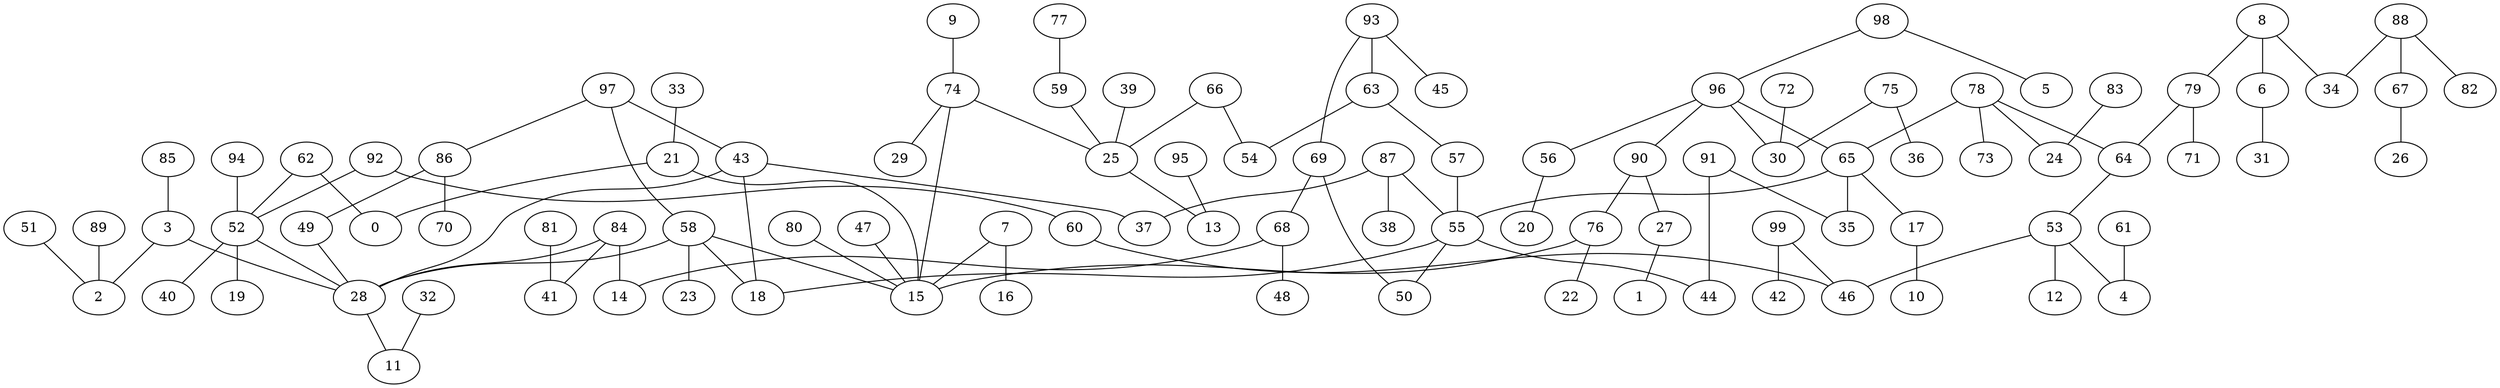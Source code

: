 digraph GG_graph {

subgraph G_graph {
edge [color = black]
"94" -> "52" [dir = none]
"39" -> "25" [dir = none]
"92" -> "60" [dir = none]
"85" -> "3" [dir = none]
"60" -> "46" [dir = none]
"49" -> "28" [dir = none]
"80" -> "15" [dir = none]
"9" -> "74" [dir = none]
"77" -> "59" [dir = none]
"83" -> "24" [dir = none]
"93" -> "63" [dir = none]
"93" -> "45" [dir = none]
"93" -> "69" [dir = none]
"86" -> "70" [dir = none]
"51" -> "2" [dir = none]
"98" -> "5" [dir = none]
"98" -> "96" [dir = none]
"32" -> "11" [dir = none]
"88" -> "67" [dir = none]
"88" -> "82" [dir = none]
"88" -> "34" [dir = none]
"57" -> "55" [dir = none]
"97" -> "86" [dir = none]
"97" -> "58" [dir = none]
"53" -> "12" [dir = none]
"53" -> "46" [dir = none]
"53" -> "4" [dir = none]
"95" -> "13" [dir = none]
"69" -> "50" [dir = none]
"81" -> "41" [dir = none]
"61" -> "4" [dir = none]
"33" -> "21" [dir = none]
"6" -> "31" [dir = none]
"62" -> "0" [dir = none]
"55" -> "50" [dir = none]
"55" -> "18" [dir = none]
"3" -> "2" [dir = none]
"3" -> "28" [dir = none]
"52" -> "19" [dir = none]
"52" -> "40" [dir = none]
"52" -> "28" [dir = none]
"72" -> "30" [dir = none]
"64" -> "53" [dir = none]
"28" -> "11" [dir = none]
"17" -> "10" [dir = none]
"78" -> "73" [dir = none]
"78" -> "24" [dir = none]
"78" -> "64" [dir = none]
"78" -> "65" [dir = none]
"47" -> "15" [dir = none]
"43" -> "28" [dir = none]
"43" -> "18" [dir = none]
"96" -> "56" [dir = none]
"96" -> "90" [dir = none]
"96" -> "30" [dir = none]
"96" -> "65" [dir = none]
"76" -> "22" [dir = none]
"76" -> "15" [dir = none]
"90" -> "27" [dir = none]
"87" -> "37" [dir = none]
"87" -> "38" [dir = none]
"87" -> "55" [dir = none]
"91" -> "44" [dir = none]
"91" -> "35" [dir = none]
"84" -> "14" [dir = none]
"84" -> "41" [dir = none]
"84" -> "28" [dir = none]
"58" -> "23" [dir = none]
"58" -> "15" [dir = none]
"58" -> "18" [dir = none]
"65" -> "35" [dir = none]
"65" -> "17" [dir = none]
"65" -> "55" [dir = none]
"7" -> "16" [dir = none]
"7" -> "15" [dir = none]
"8" -> "34" [dir = none]
"8" -> "6" [dir = none]
"8" -> "79" [dir = none]
"27" -> "1" [dir = none]
"79" -> "71" [dir = none]
"79" -> "64" [dir = none]
"56" -> "20" [dir = none]
"99" -> "42" [dir = none]
"99" -> "46" [dir = none]
"25" -> "13" [dir = none]
"68" -> "48" [dir = none]
"68" -> "14" [dir = none]
"66" -> "54" [dir = none]
"66" -> "25" [dir = none]
"74" -> "25" [dir = none]
"74" -> "29" [dir = none]
"74" -> "15" [dir = none]
"89" -> "2" [dir = none]
"75" -> "36" [dir = none]
"75" -> "30" [dir = none]
"21" -> "0" [dir = none]
"21" -> "15" [dir = none]
"59" -> "25" [dir = none]
"67" -> "26" [dir = none]
"43" -> "37" [dir = none]
"63" -> "57" [dir = none]
"62" -> "52" [dir = none]
"97" -> "43" [dir = none]
"63" -> "54" [dir = none]
"58" -> "28" [dir = none]
"55" -> "44" [dir = none]
"86" -> "49" [dir = none]
"90" -> "76" [dir = none]
"92" -> "52" [dir = none]
"69" -> "68" [dir = none]
}

}
